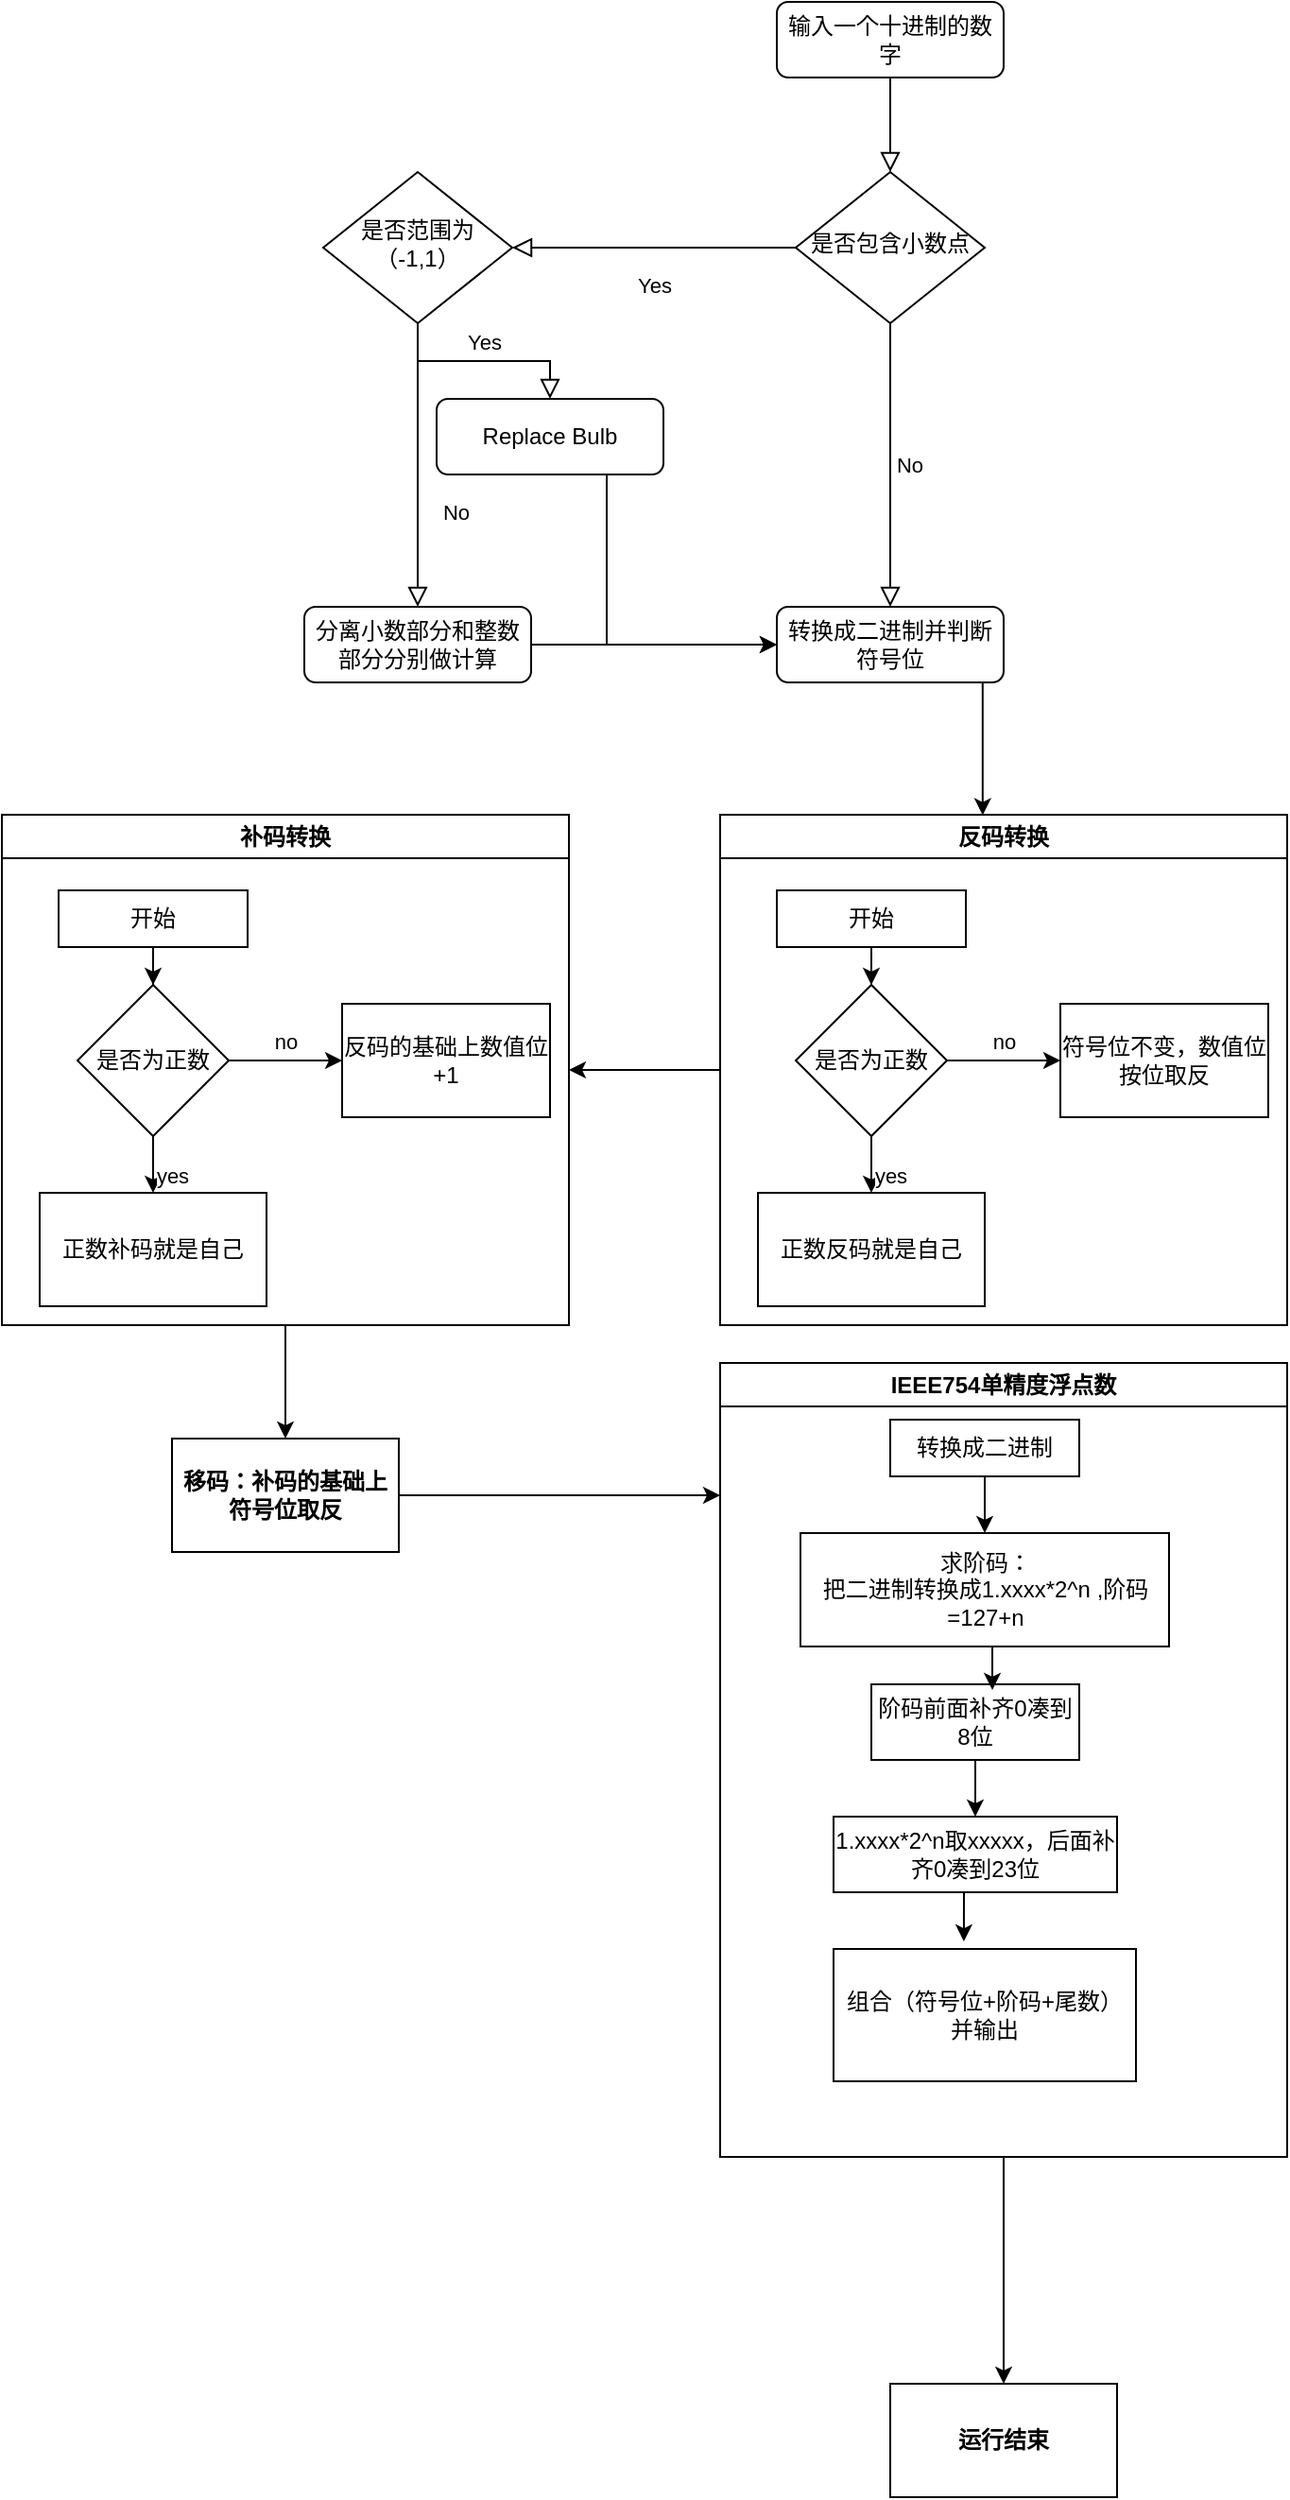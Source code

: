 <mxfile version="22.0.5" type="github">
  <diagram id="C5RBs43oDa-KdzZeNtuy" name="Page-1">
    <mxGraphModel dx="1184" dy="1094" grid="1" gridSize="10" guides="1" tooltips="1" connect="1" arrows="1" fold="1" page="1" pageScale="1" pageWidth="827" pageHeight="1169" math="0" shadow="0">
      <root>
        <mxCell id="WIyWlLk6GJQsqaUBKTNV-0" />
        <mxCell id="WIyWlLk6GJQsqaUBKTNV-1" parent="WIyWlLk6GJQsqaUBKTNV-0" />
        <mxCell id="WIyWlLk6GJQsqaUBKTNV-2" value="" style="rounded=0;html=1;jettySize=auto;orthogonalLoop=1;fontSize=11;endArrow=block;endFill=0;endSize=8;strokeWidth=1;shadow=0;labelBackgroundColor=none;edgeStyle=orthogonalEdgeStyle;" parent="WIyWlLk6GJQsqaUBKTNV-1" source="WIyWlLk6GJQsqaUBKTNV-3" target="WIyWlLk6GJQsqaUBKTNV-6" edge="1">
          <mxGeometry relative="1" as="geometry" />
        </mxCell>
        <mxCell id="WIyWlLk6GJQsqaUBKTNV-3" value="输入一个十进制的数字" style="rounded=1;whiteSpace=wrap;html=1;fontSize=12;glass=0;strokeWidth=1;shadow=0;" parent="WIyWlLk6GJQsqaUBKTNV-1" vertex="1">
          <mxGeometry x="430" y="20" width="120" height="40" as="geometry" />
        </mxCell>
        <mxCell id="WIyWlLk6GJQsqaUBKTNV-4" value="Yes" style="rounded=0;html=1;jettySize=auto;orthogonalLoop=1;fontSize=11;endArrow=block;endFill=0;endSize=8;strokeWidth=1;shadow=0;labelBackgroundColor=none;edgeStyle=orthogonalEdgeStyle;" parent="WIyWlLk6GJQsqaUBKTNV-1" source="WIyWlLk6GJQsqaUBKTNV-6" target="WIyWlLk6GJQsqaUBKTNV-10" edge="1">
          <mxGeometry y="20" relative="1" as="geometry">
            <mxPoint as="offset" />
          </mxGeometry>
        </mxCell>
        <mxCell id="WIyWlLk6GJQsqaUBKTNV-5" value="No" style="edgeStyle=orthogonalEdgeStyle;rounded=0;html=1;jettySize=auto;orthogonalLoop=1;fontSize=11;endArrow=block;endFill=0;endSize=8;strokeWidth=1;shadow=0;labelBackgroundColor=none;" parent="WIyWlLk6GJQsqaUBKTNV-1" source="WIyWlLk6GJQsqaUBKTNV-6" target="WIyWlLk6GJQsqaUBKTNV-7" edge="1">
          <mxGeometry y="10" relative="1" as="geometry">
            <mxPoint as="offset" />
          </mxGeometry>
        </mxCell>
        <mxCell id="WIyWlLk6GJQsqaUBKTNV-6" value="是否包含小数点" style="rhombus;whiteSpace=wrap;html=1;shadow=0;fontFamily=Helvetica;fontSize=12;align=center;strokeWidth=1;spacing=6;spacingTop=-4;" parent="WIyWlLk6GJQsqaUBKTNV-1" vertex="1">
          <mxGeometry x="440" y="110" width="100" height="80" as="geometry" />
        </mxCell>
        <mxCell id="WIyWlLk6GJQsqaUBKTNV-8" value="No" style="rounded=0;html=1;jettySize=auto;orthogonalLoop=1;fontSize=11;endArrow=block;endFill=0;endSize=8;strokeWidth=1;shadow=0;labelBackgroundColor=none;edgeStyle=orthogonalEdgeStyle;" parent="WIyWlLk6GJQsqaUBKTNV-1" source="WIyWlLk6GJQsqaUBKTNV-10" target="WIyWlLk6GJQsqaUBKTNV-11" edge="1">
          <mxGeometry x="0.333" y="20" relative="1" as="geometry">
            <mxPoint as="offset" />
          </mxGeometry>
        </mxCell>
        <mxCell id="WIyWlLk6GJQsqaUBKTNV-9" value="Yes" style="edgeStyle=orthogonalEdgeStyle;rounded=0;html=1;jettySize=auto;orthogonalLoop=1;fontSize=11;endArrow=block;endFill=0;endSize=8;strokeWidth=1;shadow=0;labelBackgroundColor=none;" parent="WIyWlLk6GJQsqaUBKTNV-1" source="WIyWlLk6GJQsqaUBKTNV-10" target="WIyWlLk6GJQsqaUBKTNV-12" edge="1">
          <mxGeometry y="10" relative="1" as="geometry">
            <mxPoint as="offset" />
          </mxGeometry>
        </mxCell>
        <mxCell id="WIyWlLk6GJQsqaUBKTNV-10" value="是否范围为（-1,1）" style="rhombus;whiteSpace=wrap;html=1;shadow=0;fontFamily=Helvetica;fontSize=12;align=center;strokeWidth=1;spacing=6;spacingTop=-4;" parent="WIyWlLk6GJQsqaUBKTNV-1" vertex="1">
          <mxGeometry x="190" y="110" width="100" height="80" as="geometry" />
        </mxCell>
        <mxCell id="a-_6J133EqKh91ZIbbef-30" style="edgeStyle=orthogonalEdgeStyle;rounded=0;orthogonalLoop=1;jettySize=auto;html=1;entryX=0;entryY=0.5;entryDx=0;entryDy=0;" parent="WIyWlLk6GJQsqaUBKTNV-1" source="WIyWlLk6GJQsqaUBKTNV-11" target="WIyWlLk6GJQsqaUBKTNV-7" edge="1">
          <mxGeometry relative="1" as="geometry" />
        </mxCell>
        <mxCell id="WIyWlLk6GJQsqaUBKTNV-11" value="分离小数部分和整数部分分别做计算" style="rounded=1;whiteSpace=wrap;html=1;fontSize=12;glass=0;strokeWidth=1;shadow=0;" parent="WIyWlLk6GJQsqaUBKTNV-1" vertex="1">
          <mxGeometry x="180" y="340" width="120" height="40" as="geometry" />
        </mxCell>
        <mxCell id="a-_6J133EqKh91ZIbbef-33" style="edgeStyle=orthogonalEdgeStyle;rounded=0;orthogonalLoop=1;jettySize=auto;html=1;exitX=0.75;exitY=1;exitDx=0;exitDy=0;" parent="WIyWlLk6GJQsqaUBKTNV-1" source="WIyWlLk6GJQsqaUBKTNV-12" edge="1">
          <mxGeometry relative="1" as="geometry">
            <mxPoint x="430" y="360" as="targetPoint" />
            <Array as="points">
              <mxPoint x="340" y="360" />
            </Array>
          </mxGeometry>
        </mxCell>
        <mxCell id="WIyWlLk6GJQsqaUBKTNV-12" value="Replace Bulb" style="rounded=1;whiteSpace=wrap;html=1;fontSize=12;glass=0;strokeWidth=1;shadow=0;" parent="WIyWlLk6GJQsqaUBKTNV-1" vertex="1">
          <mxGeometry x="250" y="230" width="120" height="40" as="geometry" />
        </mxCell>
        <mxCell id="Gen7DUi7adraW_FfG2y3-12" value="" style="edgeStyle=orthogonalEdgeStyle;rounded=0;orthogonalLoop=1;jettySize=auto;html=1;" parent="WIyWlLk6GJQsqaUBKTNV-1" source="Gen7DUi7adraW_FfG2y3-0" target="Gen7DUi7adraW_FfG2y3-11" edge="1">
          <mxGeometry relative="1" as="geometry" />
        </mxCell>
        <mxCell id="Gen7DUi7adraW_FfG2y3-0" value="补码转换" style="swimlane;whiteSpace=wrap;html=1;" parent="WIyWlLk6GJQsqaUBKTNV-1" vertex="1">
          <mxGeometry x="20" y="450" width="300" height="270" as="geometry" />
        </mxCell>
        <mxCell id="Gen7DUi7adraW_FfG2y3-1" value="" style="edgeStyle=orthogonalEdgeStyle;rounded=0;orthogonalLoop=1;jettySize=auto;html=1;" parent="Gen7DUi7adraW_FfG2y3-0" source="Gen7DUi7adraW_FfG2y3-2" target="Gen7DUi7adraW_FfG2y3-7" edge="1">
          <mxGeometry relative="1" as="geometry" />
        </mxCell>
        <mxCell id="Gen7DUi7adraW_FfG2y3-2" value="开始" style="rounded=0;whiteSpace=wrap;html=1;" parent="Gen7DUi7adraW_FfG2y3-0" vertex="1">
          <mxGeometry x="30" y="40" width="100" height="30" as="geometry" />
        </mxCell>
        <mxCell id="Gen7DUi7adraW_FfG2y3-3" value="" style="edgeStyle=orthogonalEdgeStyle;rounded=0;orthogonalLoop=1;jettySize=auto;html=1;" parent="Gen7DUi7adraW_FfG2y3-0" source="Gen7DUi7adraW_FfG2y3-7" target="Gen7DUi7adraW_FfG2y3-8" edge="1">
          <mxGeometry relative="1" as="geometry" />
        </mxCell>
        <mxCell id="Gen7DUi7adraW_FfG2y3-4" value="yes" style="edgeLabel;html=1;align=center;verticalAlign=middle;resizable=0;points=[];" parent="Gen7DUi7adraW_FfG2y3-3" vertex="1" connectable="0">
          <mxGeometry x="-0.252" y="1" relative="1" as="geometry">
            <mxPoint x="9" y="2" as="offset" />
          </mxGeometry>
        </mxCell>
        <mxCell id="Gen7DUi7adraW_FfG2y3-5" value="" style="edgeStyle=orthogonalEdgeStyle;rounded=0;orthogonalLoop=1;jettySize=auto;html=1;" parent="Gen7DUi7adraW_FfG2y3-0" source="Gen7DUi7adraW_FfG2y3-7" target="Gen7DUi7adraW_FfG2y3-9" edge="1">
          <mxGeometry relative="1" as="geometry" />
        </mxCell>
        <mxCell id="Gen7DUi7adraW_FfG2y3-6" value="no" style="edgeLabel;html=1;align=center;verticalAlign=middle;resizable=0;points=[];" parent="Gen7DUi7adraW_FfG2y3-5" vertex="1" connectable="0">
          <mxGeometry x="-0.122" relative="1" as="geometry">
            <mxPoint x="3" y="-10" as="offset" />
          </mxGeometry>
        </mxCell>
        <mxCell id="Gen7DUi7adraW_FfG2y3-7" value="是否为正数" style="rhombus;whiteSpace=wrap;html=1;rounded=0;" parent="Gen7DUi7adraW_FfG2y3-0" vertex="1">
          <mxGeometry x="40" y="90" width="80" height="80" as="geometry" />
        </mxCell>
        <mxCell id="Gen7DUi7adraW_FfG2y3-8" value="正数补码就是自己" style="whiteSpace=wrap;html=1;rounded=0;" parent="Gen7DUi7adraW_FfG2y3-0" vertex="1">
          <mxGeometry x="20" y="200" width="120" height="60" as="geometry" />
        </mxCell>
        <mxCell id="Gen7DUi7adraW_FfG2y3-9" value="反码的基础上数值位+1" style="rounded=0;whiteSpace=wrap;html=1;" parent="Gen7DUi7adraW_FfG2y3-0" vertex="1">
          <mxGeometry x="180" y="100" width="110" height="60" as="geometry" />
        </mxCell>
        <mxCell id="WIyWlLk6GJQsqaUBKTNV-7" value="转换成二进制并判断符号位" style="rounded=1;whiteSpace=wrap;html=1;fontSize=12;glass=0;strokeWidth=1;shadow=0;" parent="WIyWlLk6GJQsqaUBKTNV-1" vertex="1">
          <mxGeometry x="430" y="340" width="120" height="40" as="geometry" />
        </mxCell>
        <mxCell id="Gen7DUi7adraW_FfG2y3-14" style="edgeStyle=orthogonalEdgeStyle;rounded=0;orthogonalLoop=1;jettySize=auto;html=1;entryX=1;entryY=0.5;entryDx=0;entryDy=0;" parent="WIyWlLk6GJQsqaUBKTNV-1" source="a-_6J133EqKh91ZIbbef-4" target="Gen7DUi7adraW_FfG2y3-0" edge="1">
          <mxGeometry relative="1" as="geometry" />
        </mxCell>
        <mxCell id="a-_6J133EqKh91ZIbbef-4" value="反码转换" style="swimlane;whiteSpace=wrap;html=1;" parent="WIyWlLk6GJQsqaUBKTNV-1" vertex="1">
          <mxGeometry x="400" y="450" width="300" height="270" as="geometry" />
        </mxCell>
        <mxCell id="a-_6J133EqKh91ZIbbef-7" value="" style="edgeStyle=orthogonalEdgeStyle;rounded=0;orthogonalLoop=1;jettySize=auto;html=1;" parent="a-_6J133EqKh91ZIbbef-4" source="a-_6J133EqKh91ZIbbef-5" target="a-_6J133EqKh91ZIbbef-6" edge="1">
          <mxGeometry relative="1" as="geometry" />
        </mxCell>
        <mxCell id="a-_6J133EqKh91ZIbbef-5" value="开始" style="rounded=0;whiteSpace=wrap;html=1;" parent="a-_6J133EqKh91ZIbbef-4" vertex="1">
          <mxGeometry x="30" y="40" width="100" height="30" as="geometry" />
        </mxCell>
        <mxCell id="a-_6J133EqKh91ZIbbef-10" value="" style="edgeStyle=orthogonalEdgeStyle;rounded=0;orthogonalLoop=1;jettySize=auto;html=1;" parent="a-_6J133EqKh91ZIbbef-4" source="a-_6J133EqKh91ZIbbef-6" target="a-_6J133EqKh91ZIbbef-9" edge="1">
          <mxGeometry relative="1" as="geometry" />
        </mxCell>
        <mxCell id="a-_6J133EqKh91ZIbbef-11" value="yes" style="edgeLabel;html=1;align=center;verticalAlign=middle;resizable=0;points=[];" parent="a-_6J133EqKh91ZIbbef-10" vertex="1" connectable="0">
          <mxGeometry x="-0.252" y="1" relative="1" as="geometry">
            <mxPoint x="9" y="2" as="offset" />
          </mxGeometry>
        </mxCell>
        <mxCell id="a-_6J133EqKh91ZIbbef-13" value="" style="edgeStyle=orthogonalEdgeStyle;rounded=0;orthogonalLoop=1;jettySize=auto;html=1;" parent="a-_6J133EqKh91ZIbbef-4" source="a-_6J133EqKh91ZIbbef-6" target="a-_6J133EqKh91ZIbbef-12" edge="1">
          <mxGeometry relative="1" as="geometry" />
        </mxCell>
        <mxCell id="a-_6J133EqKh91ZIbbef-14" value="no" style="edgeLabel;html=1;align=center;verticalAlign=middle;resizable=0;points=[];" parent="a-_6J133EqKh91ZIbbef-13" vertex="1" connectable="0">
          <mxGeometry x="-0.122" relative="1" as="geometry">
            <mxPoint x="3" y="-10" as="offset" />
          </mxGeometry>
        </mxCell>
        <mxCell id="a-_6J133EqKh91ZIbbef-6" value="是否为正数" style="rhombus;whiteSpace=wrap;html=1;rounded=0;" parent="a-_6J133EqKh91ZIbbef-4" vertex="1">
          <mxGeometry x="40" y="90" width="80" height="80" as="geometry" />
        </mxCell>
        <mxCell id="a-_6J133EqKh91ZIbbef-9" value="正数反码就是自己" style="whiteSpace=wrap;html=1;rounded=0;" parent="a-_6J133EqKh91ZIbbef-4" vertex="1">
          <mxGeometry x="20" y="200" width="120" height="60" as="geometry" />
        </mxCell>
        <mxCell id="a-_6J133EqKh91ZIbbef-12" value="符号位不变，数值位按位取反" style="rounded=0;whiteSpace=wrap;html=1;" parent="a-_6J133EqKh91ZIbbef-4" vertex="1">
          <mxGeometry x="180" y="100" width="110" height="60" as="geometry" />
        </mxCell>
        <mxCell id="a-_6J133EqKh91ZIbbef-28" style="edgeStyle=orthogonalEdgeStyle;rounded=0;orthogonalLoop=1;jettySize=auto;html=1;exitX=0.5;exitY=1;exitDx=0;exitDy=0;entryX=0.463;entryY=0.001;entryDx=0;entryDy=0;entryPerimeter=0;" parent="WIyWlLk6GJQsqaUBKTNV-1" source="WIyWlLk6GJQsqaUBKTNV-7" target="a-_6J133EqKh91ZIbbef-4" edge="1">
          <mxGeometry relative="1" as="geometry">
            <Array as="points">
              <mxPoint x="539" y="380" />
            </Array>
          </mxGeometry>
        </mxCell>
        <mxCell id="Gen7DUi7adraW_FfG2y3-31" style="edgeStyle=orthogonalEdgeStyle;rounded=0;orthogonalLoop=1;jettySize=auto;html=1;" parent="WIyWlLk6GJQsqaUBKTNV-1" source="Gen7DUi7adraW_FfG2y3-11" edge="1">
          <mxGeometry relative="1" as="geometry">
            <mxPoint x="400" y="810" as="targetPoint" />
          </mxGeometry>
        </mxCell>
        <mxCell id="Gen7DUi7adraW_FfG2y3-11" value="移码：补码的基础上符号位取反" style="whiteSpace=wrap;html=1;fontStyle=1;startSize=23;" parent="WIyWlLk6GJQsqaUBKTNV-1" vertex="1">
          <mxGeometry x="110" y="780" width="120" height="60" as="geometry" />
        </mxCell>
        <mxCell id="Gen7DUi7adraW_FfG2y3-33" value="" style="edgeStyle=orthogonalEdgeStyle;rounded=0;orthogonalLoop=1;jettySize=auto;html=1;" parent="WIyWlLk6GJQsqaUBKTNV-1" source="Gen7DUi7adraW_FfG2y3-15" target="Gen7DUi7adraW_FfG2y3-32" edge="1">
          <mxGeometry relative="1" as="geometry" />
        </mxCell>
        <mxCell id="Gen7DUi7adraW_FfG2y3-15" value="IEEE754单精度浮点数" style="swimlane;whiteSpace=wrap;html=1;" parent="WIyWlLk6GJQsqaUBKTNV-1" vertex="1">
          <mxGeometry x="400" y="740" width="300" height="420" as="geometry" />
        </mxCell>
        <mxCell id="Gen7DUi7adraW_FfG2y3-34" style="edgeStyle=orthogonalEdgeStyle;rounded=0;orthogonalLoop=1;jettySize=auto;html=1;exitX=0.5;exitY=1;exitDx=0;exitDy=0;entryX=0.5;entryY=0;entryDx=0;entryDy=0;" parent="Gen7DUi7adraW_FfG2y3-15" source="Gen7DUi7adraW_FfG2y3-17" target="Gen7DUi7adraW_FfG2y3-27" edge="1">
          <mxGeometry relative="1" as="geometry" />
        </mxCell>
        <mxCell id="Gen7DUi7adraW_FfG2y3-17" value="转换成二进制" style="rounded=0;whiteSpace=wrap;html=1;" parent="Gen7DUi7adraW_FfG2y3-15" vertex="1">
          <mxGeometry x="90" y="30" width="100" height="30" as="geometry" />
        </mxCell>
        <mxCell id="Gen7DUi7adraW_FfG2y3-27" value="求阶码：&lt;br&gt;把二进制转换成1.xxxx*2^n ,阶码=127+n" style="rounded=0;whiteSpace=wrap;html=1;" parent="Gen7DUi7adraW_FfG2y3-15" vertex="1">
          <mxGeometry x="42.5" y="90" width="195" height="60" as="geometry" />
        </mxCell>
        <mxCell id="Gen7DUi7adraW_FfG2y3-36" style="edgeStyle=orthogonalEdgeStyle;rounded=0;orthogonalLoop=1;jettySize=auto;html=1;exitX=0.5;exitY=1;exitDx=0;exitDy=0;" parent="Gen7DUi7adraW_FfG2y3-15" source="Gen7DUi7adraW_FfG2y3-28" target="Gen7DUi7adraW_FfG2y3-29" edge="1">
          <mxGeometry relative="1" as="geometry" />
        </mxCell>
        <mxCell id="Gen7DUi7adraW_FfG2y3-28" value="阶码前面补齐0凑到8位" style="rounded=0;whiteSpace=wrap;html=1;" parent="Gen7DUi7adraW_FfG2y3-15" vertex="1">
          <mxGeometry x="80" y="170" width="110" height="40" as="geometry" />
        </mxCell>
        <mxCell id="Gen7DUi7adraW_FfG2y3-29" value="1.xxxx*2^n取xxxxx，后面补齐0凑到23位" style="rounded=0;whiteSpace=wrap;html=1;" parent="Gen7DUi7adraW_FfG2y3-15" vertex="1">
          <mxGeometry x="60" y="240" width="150" height="40" as="geometry" />
        </mxCell>
        <mxCell id="Gen7DUi7adraW_FfG2y3-30" value="组合（符号位+阶码+尾数） 并输出" style="rounded=0;whiteSpace=wrap;html=1;" parent="Gen7DUi7adraW_FfG2y3-15" vertex="1">
          <mxGeometry x="60" y="310" width="160" height="70" as="geometry" />
        </mxCell>
        <mxCell id="Gen7DUi7adraW_FfG2y3-35" style="edgeStyle=orthogonalEdgeStyle;rounded=0;orthogonalLoop=1;jettySize=auto;html=1;exitX=0.5;exitY=1;exitDx=0;exitDy=0;entryX=0.582;entryY=0.075;entryDx=0;entryDy=0;entryPerimeter=0;" parent="Gen7DUi7adraW_FfG2y3-15" source="Gen7DUi7adraW_FfG2y3-27" target="Gen7DUi7adraW_FfG2y3-28" edge="1">
          <mxGeometry relative="1" as="geometry" />
        </mxCell>
        <mxCell id="Gen7DUi7adraW_FfG2y3-37" style="edgeStyle=orthogonalEdgeStyle;rounded=0;orthogonalLoop=1;jettySize=auto;html=1;exitX=0.5;exitY=1;exitDx=0;exitDy=0;entryX=0.431;entryY=-0.057;entryDx=0;entryDy=0;entryPerimeter=0;" parent="Gen7DUi7adraW_FfG2y3-15" source="Gen7DUi7adraW_FfG2y3-29" target="Gen7DUi7adraW_FfG2y3-30" edge="1">
          <mxGeometry relative="1" as="geometry" />
        </mxCell>
        <mxCell id="Gen7DUi7adraW_FfG2y3-32" value="运行结束" style="whiteSpace=wrap;html=1;fontStyle=1;startSize=23;" parent="WIyWlLk6GJQsqaUBKTNV-1" vertex="1">
          <mxGeometry x="490" y="1280" width="120" height="60" as="geometry" />
        </mxCell>
      </root>
    </mxGraphModel>
  </diagram>
</mxfile>
